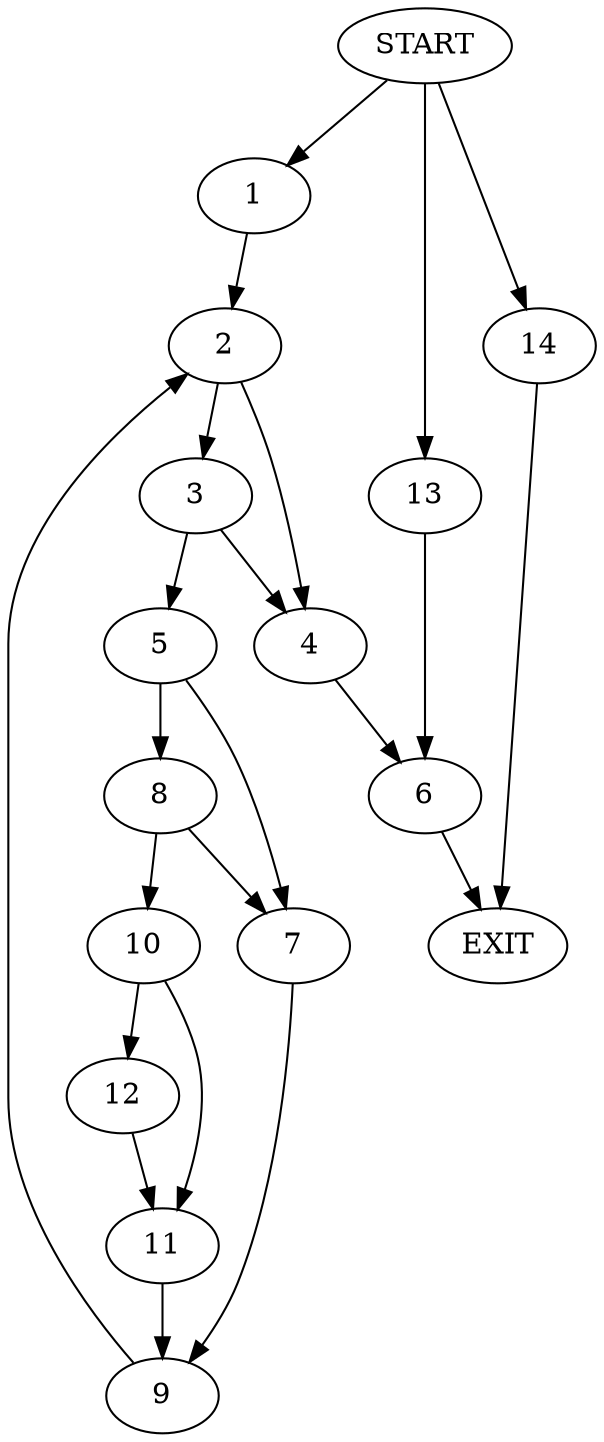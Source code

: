 digraph {
0 [label="START"];
1;
2;
3;
4;
5;
6;
7;
8;
9;
10;
11;
12;
13;
14;
15 [label="EXIT"];
0 -> 1;
1 -> 2;
2 -> 3;
2 -> 4;
3 -> 5;
3 -> 4;
4 -> 6;
5 -> 7;
5 -> 8;
7 -> 9;
8 -> 7;
8 -> 10;
10 -> 11;
10 -> 12;
9 -> 2;
12 -> 11;
11 -> 9;
6 -> 15;
0 -> 13;
13 -> 6;
0 -> 14;
14 -> 15;
}